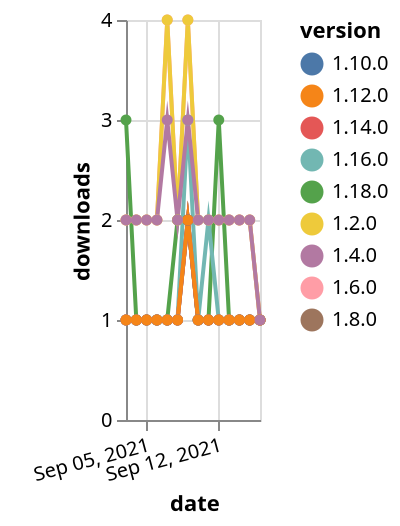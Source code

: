 {"$schema": "https://vega.github.io/schema/vega-lite/v5.json", "description": "A simple bar chart with embedded data.", "data": {"values": [{"date": "2021-09-03", "total": 2515, "delta": 2, "version": "1.6.0"}, {"date": "2021-09-04", "total": 2517, "delta": 2, "version": "1.6.0"}, {"date": "2021-09-05", "total": 2519, "delta": 2, "version": "1.6.0"}, {"date": "2021-09-06", "total": 2521, "delta": 2, "version": "1.6.0"}, {"date": "2021-09-07", "total": 2525, "delta": 4, "version": "1.6.0"}, {"date": "2021-09-08", "total": 2527, "delta": 2, "version": "1.6.0"}, {"date": "2021-09-09", "total": 2531, "delta": 4, "version": "1.6.0"}, {"date": "2021-09-10", "total": 2533, "delta": 2, "version": "1.6.0"}, {"date": "2021-09-11", "total": 2535, "delta": 2, "version": "1.6.0"}, {"date": "2021-09-12", "total": 2537, "delta": 2, "version": "1.6.0"}, {"date": "2021-09-13", "total": 2539, "delta": 2, "version": "1.6.0"}, {"date": "2021-09-14", "total": 2541, "delta": 2, "version": "1.6.0"}, {"date": "2021-09-15", "total": 2543, "delta": 2, "version": "1.6.0"}, {"date": "2021-09-16", "total": 2544, "delta": 1, "version": "1.6.0"}, {"date": "2021-09-03", "total": 123, "delta": 3, "version": "1.18.0"}, {"date": "2021-09-04", "total": 124, "delta": 1, "version": "1.18.0"}, {"date": "2021-09-05", "total": 125, "delta": 1, "version": "1.18.0"}, {"date": "2021-09-06", "total": 126, "delta": 1, "version": "1.18.0"}, {"date": "2021-09-07", "total": 127, "delta": 1, "version": "1.18.0"}, {"date": "2021-09-08", "total": 129, "delta": 2, "version": "1.18.0"}, {"date": "2021-09-09", "total": 131, "delta": 2, "version": "1.18.0"}, {"date": "2021-09-10", "total": 132, "delta": 1, "version": "1.18.0"}, {"date": "2021-09-11", "total": 133, "delta": 1, "version": "1.18.0"}, {"date": "2021-09-12", "total": 136, "delta": 3, "version": "1.18.0"}, {"date": "2021-09-13", "total": 137, "delta": 1, "version": "1.18.0"}, {"date": "2021-09-14", "total": 138, "delta": 1, "version": "1.18.0"}, {"date": "2021-09-15", "total": 139, "delta": 1, "version": "1.18.0"}, {"date": "2021-09-16", "total": 140, "delta": 1, "version": "1.18.0"}, {"date": "2021-09-03", "total": 247, "delta": 1, "version": "1.8.0"}, {"date": "2021-09-04", "total": 248, "delta": 1, "version": "1.8.0"}, {"date": "2021-09-05", "total": 249, "delta": 1, "version": "1.8.0"}, {"date": "2021-09-06", "total": 250, "delta": 1, "version": "1.8.0"}, {"date": "2021-09-07", "total": 251, "delta": 1, "version": "1.8.0"}, {"date": "2021-09-08", "total": 252, "delta": 1, "version": "1.8.0"}, {"date": "2021-09-09", "total": 254, "delta": 2, "version": "1.8.0"}, {"date": "2021-09-10", "total": 255, "delta": 1, "version": "1.8.0"}, {"date": "2021-09-11", "total": 256, "delta": 1, "version": "1.8.0"}, {"date": "2021-09-12", "total": 257, "delta": 1, "version": "1.8.0"}, {"date": "2021-09-13", "total": 258, "delta": 1, "version": "1.8.0"}, {"date": "2021-09-14", "total": 259, "delta": 1, "version": "1.8.0"}, {"date": "2021-09-15", "total": 260, "delta": 1, "version": "1.8.0"}, {"date": "2021-09-16", "total": 261, "delta": 1, "version": "1.8.0"}, {"date": "2021-09-03", "total": 197, "delta": 1, "version": "1.10.0"}, {"date": "2021-09-04", "total": 198, "delta": 1, "version": "1.10.0"}, {"date": "2021-09-05", "total": 199, "delta": 1, "version": "1.10.0"}, {"date": "2021-09-06", "total": 200, "delta": 1, "version": "1.10.0"}, {"date": "2021-09-07", "total": 201, "delta": 1, "version": "1.10.0"}, {"date": "2021-09-08", "total": 202, "delta": 1, "version": "1.10.0"}, {"date": "2021-09-09", "total": 204, "delta": 2, "version": "1.10.0"}, {"date": "2021-09-10", "total": 205, "delta": 1, "version": "1.10.0"}, {"date": "2021-09-11", "total": 206, "delta": 1, "version": "1.10.0"}, {"date": "2021-09-12", "total": 207, "delta": 1, "version": "1.10.0"}, {"date": "2021-09-13", "total": 208, "delta": 1, "version": "1.10.0"}, {"date": "2021-09-14", "total": 209, "delta": 1, "version": "1.10.0"}, {"date": "2021-09-15", "total": 210, "delta": 1, "version": "1.10.0"}, {"date": "2021-09-16", "total": 211, "delta": 1, "version": "1.10.0"}, {"date": "2021-09-03", "total": 181, "delta": 1, "version": "1.16.0"}, {"date": "2021-09-04", "total": 182, "delta": 1, "version": "1.16.0"}, {"date": "2021-09-05", "total": 183, "delta": 1, "version": "1.16.0"}, {"date": "2021-09-06", "total": 184, "delta": 1, "version": "1.16.0"}, {"date": "2021-09-07", "total": 185, "delta": 1, "version": "1.16.0"}, {"date": "2021-09-08", "total": 186, "delta": 1, "version": "1.16.0"}, {"date": "2021-09-09", "total": 189, "delta": 3, "version": "1.16.0"}, {"date": "2021-09-10", "total": 190, "delta": 1, "version": "1.16.0"}, {"date": "2021-09-11", "total": 192, "delta": 2, "version": "1.16.0"}, {"date": "2021-09-12", "total": 193, "delta": 1, "version": "1.16.0"}, {"date": "2021-09-13", "total": 194, "delta": 1, "version": "1.16.0"}, {"date": "2021-09-14", "total": 195, "delta": 1, "version": "1.16.0"}, {"date": "2021-09-15", "total": 196, "delta": 1, "version": "1.16.0"}, {"date": "2021-09-16", "total": 197, "delta": 1, "version": "1.16.0"}, {"date": "2021-09-03", "total": 3170, "delta": 2, "version": "1.2.0"}, {"date": "2021-09-04", "total": 3172, "delta": 2, "version": "1.2.0"}, {"date": "2021-09-05", "total": 3174, "delta": 2, "version": "1.2.0"}, {"date": "2021-09-06", "total": 3176, "delta": 2, "version": "1.2.0"}, {"date": "2021-09-07", "total": 3180, "delta": 4, "version": "1.2.0"}, {"date": "2021-09-08", "total": 3182, "delta": 2, "version": "1.2.0"}, {"date": "2021-09-09", "total": 3186, "delta": 4, "version": "1.2.0"}, {"date": "2021-09-10", "total": 3188, "delta": 2, "version": "1.2.0"}, {"date": "2021-09-11", "total": 3190, "delta": 2, "version": "1.2.0"}, {"date": "2021-09-12", "total": 3192, "delta": 2, "version": "1.2.0"}, {"date": "2021-09-13", "total": 3194, "delta": 2, "version": "1.2.0"}, {"date": "2021-09-14", "total": 3196, "delta": 2, "version": "1.2.0"}, {"date": "2021-09-15", "total": 3198, "delta": 2, "version": "1.2.0"}, {"date": "2021-09-16", "total": 3199, "delta": 1, "version": "1.2.0"}, {"date": "2021-09-03", "total": 155, "delta": 1, "version": "1.14.0"}, {"date": "2021-09-04", "total": 156, "delta": 1, "version": "1.14.0"}, {"date": "2021-09-05", "total": 157, "delta": 1, "version": "1.14.0"}, {"date": "2021-09-06", "total": 158, "delta": 1, "version": "1.14.0"}, {"date": "2021-09-07", "total": 159, "delta": 1, "version": "1.14.0"}, {"date": "2021-09-08", "total": 160, "delta": 1, "version": "1.14.0"}, {"date": "2021-09-09", "total": 162, "delta": 2, "version": "1.14.0"}, {"date": "2021-09-10", "total": 163, "delta": 1, "version": "1.14.0"}, {"date": "2021-09-11", "total": 164, "delta": 1, "version": "1.14.0"}, {"date": "2021-09-12", "total": 165, "delta": 1, "version": "1.14.0"}, {"date": "2021-09-13", "total": 166, "delta": 1, "version": "1.14.0"}, {"date": "2021-09-14", "total": 167, "delta": 1, "version": "1.14.0"}, {"date": "2021-09-15", "total": 168, "delta": 1, "version": "1.14.0"}, {"date": "2021-09-16", "total": 169, "delta": 1, "version": "1.14.0"}, {"date": "2021-09-03", "total": 175, "delta": 1, "version": "1.12.0"}, {"date": "2021-09-04", "total": 176, "delta": 1, "version": "1.12.0"}, {"date": "2021-09-05", "total": 177, "delta": 1, "version": "1.12.0"}, {"date": "2021-09-06", "total": 178, "delta": 1, "version": "1.12.0"}, {"date": "2021-09-07", "total": 179, "delta": 1, "version": "1.12.0"}, {"date": "2021-09-08", "total": 180, "delta": 1, "version": "1.12.0"}, {"date": "2021-09-09", "total": 182, "delta": 2, "version": "1.12.0"}, {"date": "2021-09-10", "total": 183, "delta": 1, "version": "1.12.0"}, {"date": "2021-09-11", "total": 184, "delta": 1, "version": "1.12.0"}, {"date": "2021-09-12", "total": 185, "delta": 1, "version": "1.12.0"}, {"date": "2021-09-13", "total": 186, "delta": 1, "version": "1.12.0"}, {"date": "2021-09-14", "total": 187, "delta": 1, "version": "1.12.0"}, {"date": "2021-09-15", "total": 188, "delta": 1, "version": "1.12.0"}, {"date": "2021-09-16", "total": 189, "delta": 1, "version": "1.12.0"}, {"date": "2021-09-03", "total": 2609, "delta": 2, "version": "1.4.0"}, {"date": "2021-09-04", "total": 2611, "delta": 2, "version": "1.4.0"}, {"date": "2021-09-05", "total": 2613, "delta": 2, "version": "1.4.0"}, {"date": "2021-09-06", "total": 2615, "delta": 2, "version": "1.4.0"}, {"date": "2021-09-07", "total": 2618, "delta": 3, "version": "1.4.0"}, {"date": "2021-09-08", "total": 2620, "delta": 2, "version": "1.4.0"}, {"date": "2021-09-09", "total": 2623, "delta": 3, "version": "1.4.0"}, {"date": "2021-09-10", "total": 2625, "delta": 2, "version": "1.4.0"}, {"date": "2021-09-11", "total": 2627, "delta": 2, "version": "1.4.0"}, {"date": "2021-09-12", "total": 2629, "delta": 2, "version": "1.4.0"}, {"date": "2021-09-13", "total": 2631, "delta": 2, "version": "1.4.0"}, {"date": "2021-09-14", "total": 2633, "delta": 2, "version": "1.4.0"}, {"date": "2021-09-15", "total": 2635, "delta": 2, "version": "1.4.0"}, {"date": "2021-09-16", "total": 2636, "delta": 1, "version": "1.4.0"}]}, "width": "container", "mark": {"type": "line", "point": {"filled": true}}, "encoding": {"x": {"field": "date", "type": "temporal", "timeUnit": "yearmonthdate", "title": "date", "axis": {"labelAngle": -15}}, "y": {"field": "delta", "type": "quantitative", "title": "downloads"}, "color": {"field": "version", "type": "nominal"}, "tooltip": {"field": "delta"}}}